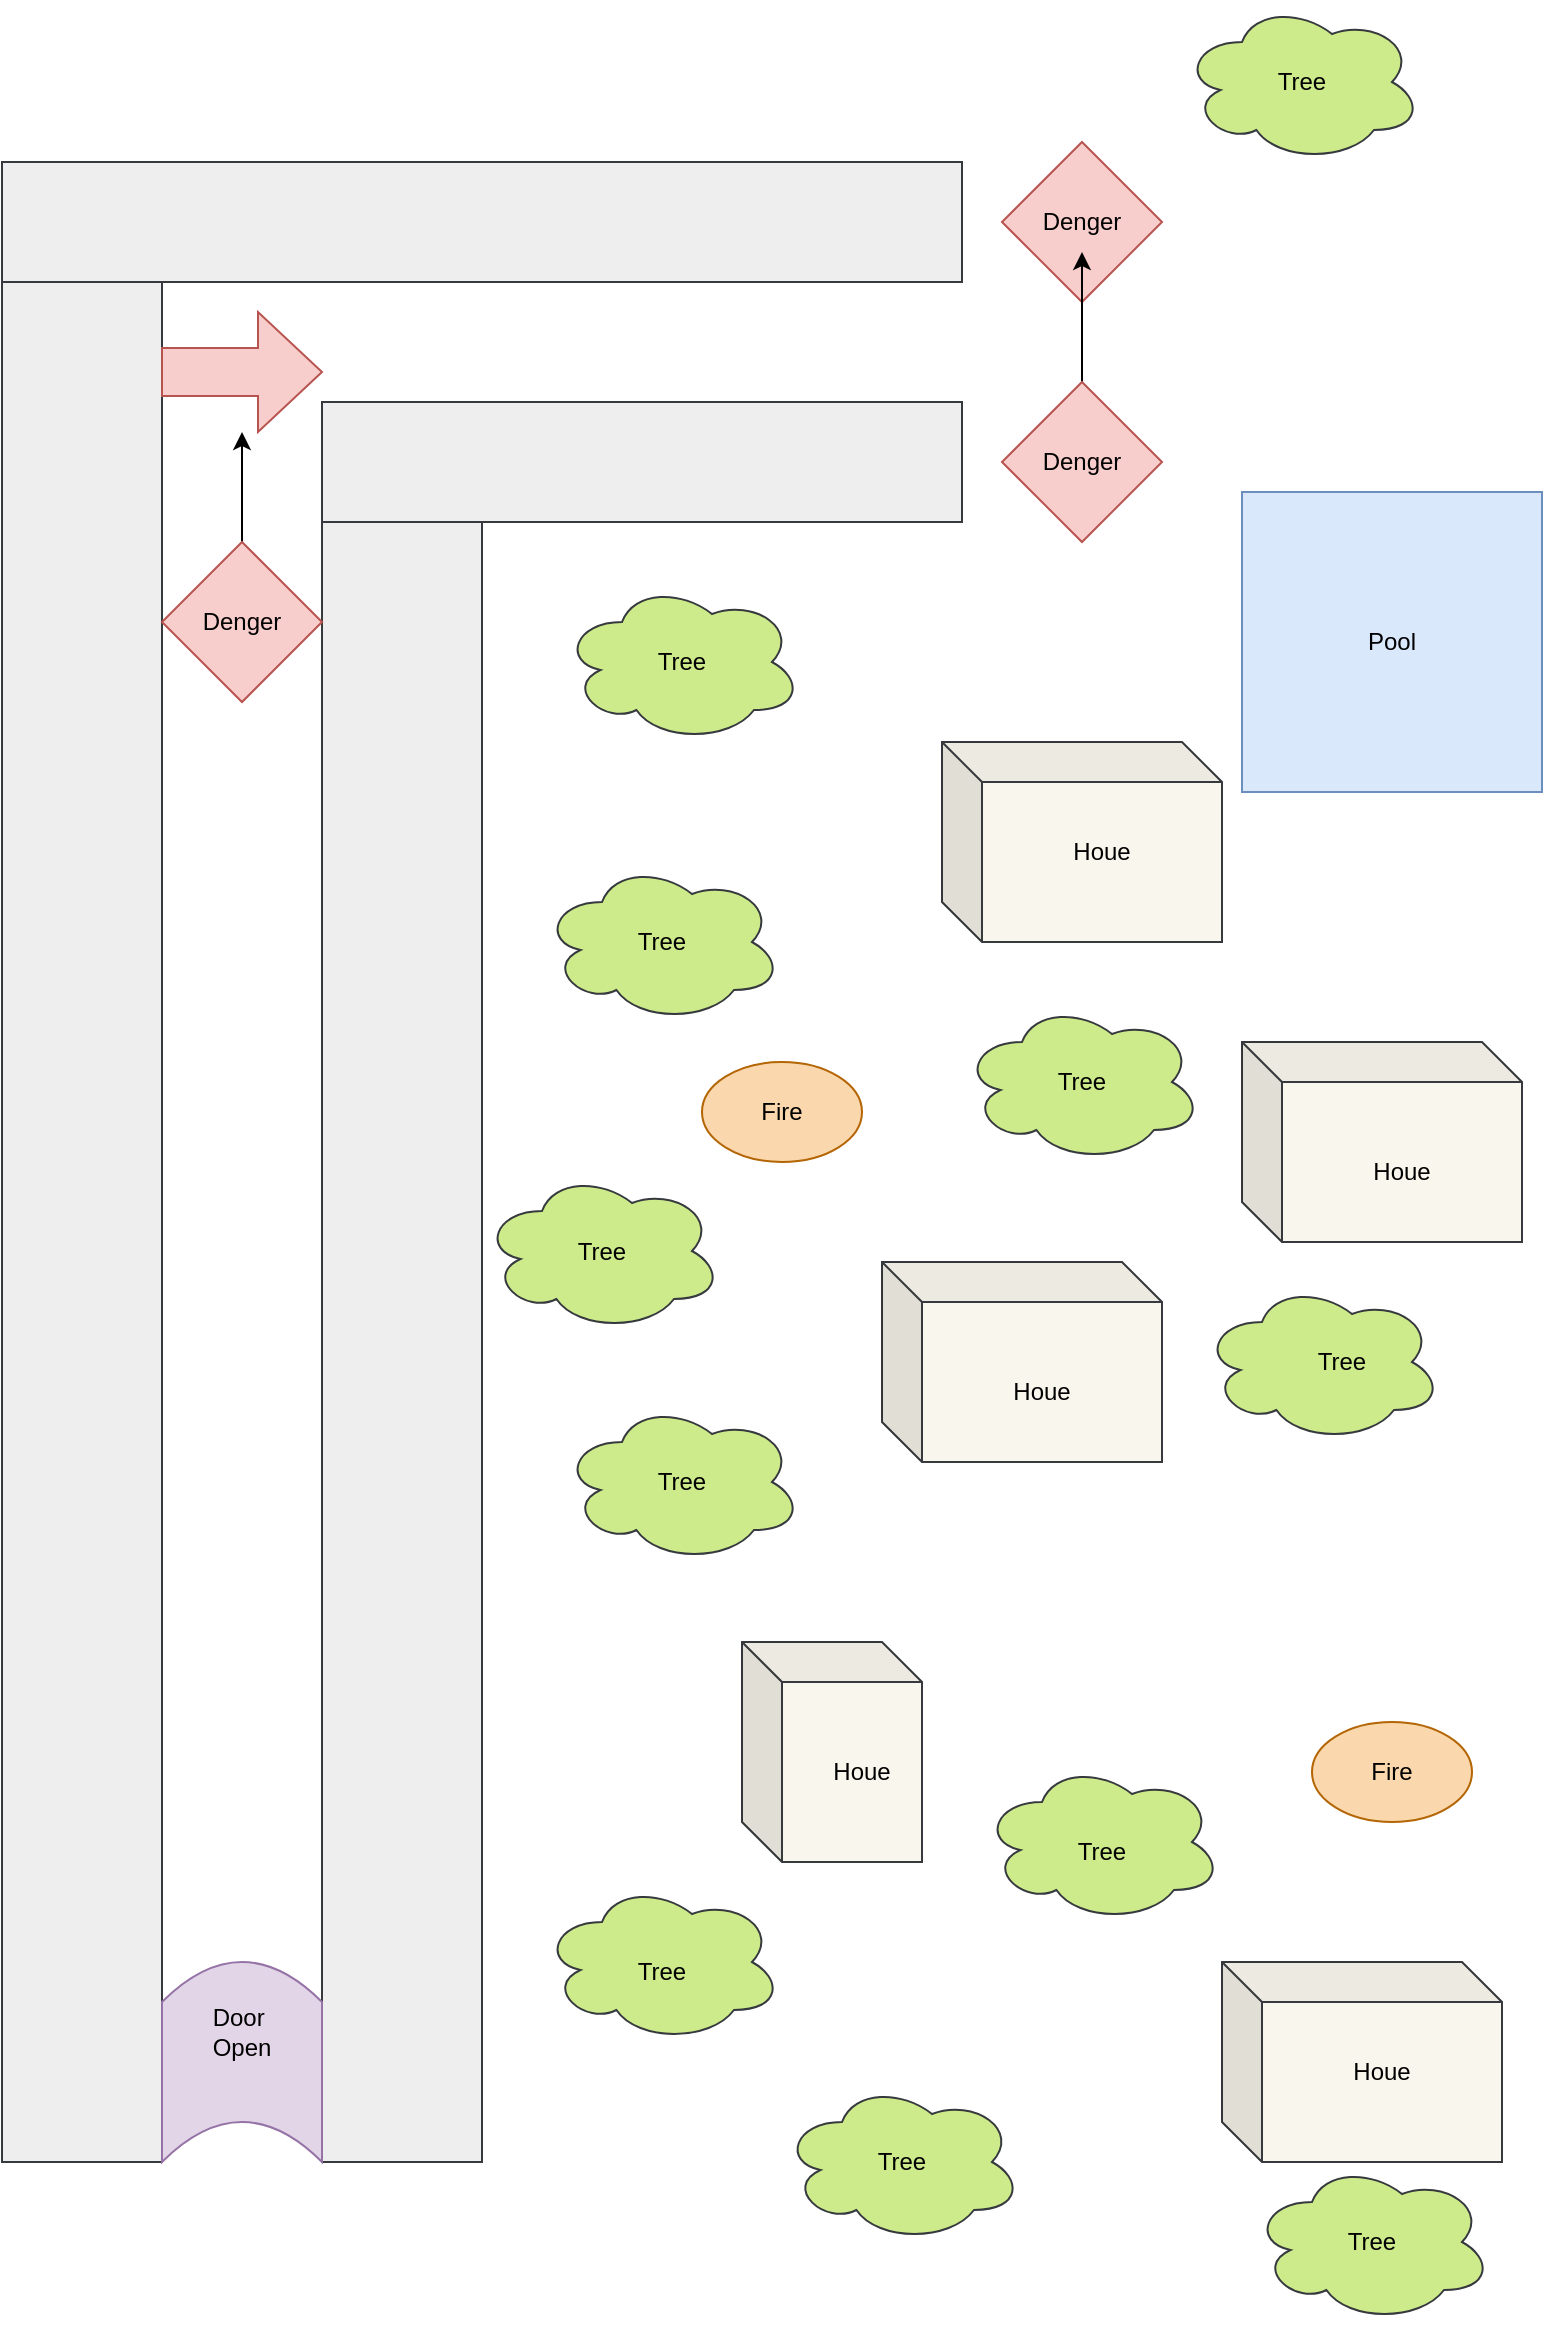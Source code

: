 <mxfile version="20.5.3" type="github">
  <diagram id="5C9xEyi9yowk1DRdj79Q" name="Location">
    <mxGraphModel dx="1422" dy="794" grid="1" gridSize="10" guides="1" tooltips="1" connect="1" arrows="1" fold="1" page="1" pageScale="1" pageWidth="827" pageHeight="1169" math="0" shadow="0">
      <root>
        <mxCell id="0" />
        <mxCell id="1" parent="0" />
        <mxCell id="ckUw0a-HAKTWJUbl3o7x-1" value="" style="rounded=0;whiteSpace=wrap;html=1;fillColor=#eeeeee;strokeColor=#36393d;" vertex="1" parent="1">
          <mxGeometry x="40" y="140" width="80" height="940" as="geometry" />
        </mxCell>
        <mxCell id="ckUw0a-HAKTWJUbl3o7x-2" value="" style="rounded=0;whiteSpace=wrap;html=1;fillColor=#eeeeee;strokeColor=#36393d;" vertex="1" parent="1">
          <mxGeometry x="200" y="240" width="80" height="840" as="geometry" />
        </mxCell>
        <mxCell id="ckUw0a-HAKTWJUbl3o7x-3" value="" style="rounded=0;whiteSpace=wrap;html=1;fillColor=#eeeeee;strokeColor=#36393d;" vertex="1" parent="1">
          <mxGeometry x="40" y="80" width="480" height="60" as="geometry" />
        </mxCell>
        <mxCell id="ckUw0a-HAKTWJUbl3o7x-4" value="" style="rounded=0;whiteSpace=wrap;html=1;fillColor=#eeeeee;strokeColor=#36393d;" vertex="1" parent="1">
          <mxGeometry x="200" y="200" width="320" height="60" as="geometry" />
        </mxCell>
        <mxCell id="ckUw0a-HAKTWJUbl3o7x-5" value="" style="shape=dataStorage;whiteSpace=wrap;html=1;fixedSize=1;rotation=90;fillColor=#e1d5e7;strokeColor=#9673a6;" vertex="1" parent="1">
          <mxGeometry x="110" y="990" width="100" height="80" as="geometry" />
        </mxCell>
        <mxCell id="ckUw0a-HAKTWJUbl3o7x-55" value="" style="edgeStyle=orthogonalEdgeStyle;rounded=0;orthogonalLoop=1;jettySize=auto;html=1;" edge="1" parent="1" source="ckUw0a-HAKTWJUbl3o7x-6" target="ckUw0a-HAKTWJUbl3o7x-54">
          <mxGeometry relative="1" as="geometry" />
        </mxCell>
        <mxCell id="ckUw0a-HAKTWJUbl3o7x-6" value="" style="rhombus;whiteSpace=wrap;html=1;fillColor=#f8cecc;strokeColor=#b85450;" vertex="1" parent="1">
          <mxGeometry x="120" y="270" width="80" height="80" as="geometry" />
        </mxCell>
        <mxCell id="ckUw0a-HAKTWJUbl3o7x-7" value="" style="rhombus;whiteSpace=wrap;html=1;fillColor=#f8cecc;strokeColor=#b85450;" vertex="1" parent="1">
          <mxGeometry x="540" y="70" width="80" height="80" as="geometry" />
        </mxCell>
        <mxCell id="ckUw0a-HAKTWJUbl3o7x-28" value="" style="edgeStyle=orthogonalEdgeStyle;rounded=0;orthogonalLoop=1;jettySize=auto;html=1;" edge="1" parent="1" source="ckUw0a-HAKTWJUbl3o7x-8" target="ckUw0a-HAKTWJUbl3o7x-19">
          <mxGeometry relative="1" as="geometry" />
        </mxCell>
        <mxCell id="ckUw0a-HAKTWJUbl3o7x-8" value="" style="rhombus;whiteSpace=wrap;html=1;fillColor=#f8cecc;strokeColor=#b85450;" vertex="1" parent="1">
          <mxGeometry x="540" y="190" width="80" height="80" as="geometry" />
        </mxCell>
        <mxCell id="ckUw0a-HAKTWJUbl3o7x-9" value="" style="whiteSpace=wrap;html=1;aspect=fixed;fillColor=#dae8fc;strokeColor=#6c8ebf;" vertex="1" parent="1">
          <mxGeometry x="660" y="245" width="150" height="150" as="geometry" />
        </mxCell>
        <mxCell id="ckUw0a-HAKTWJUbl3o7x-11" value="" style="shape=cube;whiteSpace=wrap;html=1;boundedLbl=1;backgroundOutline=1;darkOpacity=0.05;darkOpacity2=0.1;fillColor=#f9f7ed;strokeColor=#36393d;" vertex="1" parent="1">
          <mxGeometry x="510" y="370" width="140" height="100" as="geometry" />
        </mxCell>
        <mxCell id="ckUw0a-HAKTWJUbl3o7x-12" value="" style="shape=cube;whiteSpace=wrap;html=1;boundedLbl=1;backgroundOutline=1;darkOpacity=0.05;darkOpacity2=0.1;fillColor=#f9f7ed;strokeColor=#36393d;" vertex="1" parent="1">
          <mxGeometry x="660" y="520" width="140" height="100" as="geometry" />
        </mxCell>
        <mxCell id="ckUw0a-HAKTWJUbl3o7x-13" value="" style="shape=cube;whiteSpace=wrap;html=1;boundedLbl=1;backgroundOutline=1;darkOpacity=0.05;darkOpacity2=0.1;fillColor=#f9f7ed;strokeColor=#36393d;" vertex="1" parent="1">
          <mxGeometry x="480" y="630" width="140" height="100" as="geometry" />
        </mxCell>
        <mxCell id="ckUw0a-HAKTWJUbl3o7x-14" value="" style="shape=cube;whiteSpace=wrap;html=1;boundedLbl=1;backgroundOutline=1;darkOpacity=0.05;darkOpacity2=0.1;fillColor=#f9f7ed;strokeColor=#36393d;" vertex="1" parent="1">
          <mxGeometry x="650" y="980" width="140" height="100" as="geometry" />
        </mxCell>
        <mxCell id="ckUw0a-HAKTWJUbl3o7x-15" value="" style="shape=cube;whiteSpace=wrap;html=1;boundedLbl=1;backgroundOutline=1;darkOpacity=0.05;darkOpacity2=0.1;fillColor=#f9f7ed;strokeColor=#36393d;" vertex="1" parent="1">
          <mxGeometry x="410" y="820" width="90" height="110" as="geometry" />
        </mxCell>
        <mxCell id="ckUw0a-HAKTWJUbl3o7x-16" value="Door&amp;nbsp;&lt;br&gt;Open" style="text;html=1;strokeColor=none;fillColor=none;align=center;verticalAlign=middle;whiteSpace=wrap;rounded=0;" vertex="1" parent="1">
          <mxGeometry x="130" y="1000" width="60" height="30" as="geometry" />
        </mxCell>
        <mxCell id="ckUw0a-HAKTWJUbl3o7x-17" value="Denger" style="text;html=1;strokeColor=none;fillColor=none;align=center;verticalAlign=middle;whiteSpace=wrap;rounded=0;" vertex="1" parent="1">
          <mxGeometry x="130" y="295" width="60" height="30" as="geometry" />
        </mxCell>
        <mxCell id="ckUw0a-HAKTWJUbl3o7x-18" value="Denger" style="text;html=1;strokeColor=none;fillColor=none;align=center;verticalAlign=middle;whiteSpace=wrap;rounded=0;" vertex="1" parent="1">
          <mxGeometry x="550" y="215" width="60" height="30" as="geometry" />
        </mxCell>
        <mxCell id="ckUw0a-HAKTWJUbl3o7x-19" value="Denger" style="text;html=1;strokeColor=none;fillColor=none;align=center;verticalAlign=middle;whiteSpace=wrap;rounded=0;" vertex="1" parent="1">
          <mxGeometry x="550" y="95" width="60" height="30" as="geometry" />
        </mxCell>
        <mxCell id="ckUw0a-HAKTWJUbl3o7x-20" value="Houe" style="text;html=1;strokeColor=none;fillColor=none;align=center;verticalAlign=middle;whiteSpace=wrap;rounded=0;" vertex="1" parent="1">
          <mxGeometry x="560" y="410" width="60" height="30" as="geometry" />
        </mxCell>
        <mxCell id="ckUw0a-HAKTWJUbl3o7x-21" value="Houe" style="text;html=1;strokeColor=none;fillColor=none;align=center;verticalAlign=middle;whiteSpace=wrap;rounded=0;" vertex="1" parent="1">
          <mxGeometry x="710" y="570" width="60" height="30" as="geometry" />
        </mxCell>
        <mxCell id="ckUw0a-HAKTWJUbl3o7x-22" value="Houe" style="text;html=1;strokeColor=none;fillColor=none;align=center;verticalAlign=middle;whiteSpace=wrap;rounded=0;" vertex="1" parent="1">
          <mxGeometry x="530" y="680" width="60" height="30" as="geometry" />
        </mxCell>
        <mxCell id="ckUw0a-HAKTWJUbl3o7x-23" value="Houe" style="text;html=1;strokeColor=none;fillColor=none;align=center;verticalAlign=middle;whiteSpace=wrap;rounded=0;" vertex="1" parent="1">
          <mxGeometry x="440" y="870" width="60" height="30" as="geometry" />
        </mxCell>
        <mxCell id="ckUw0a-HAKTWJUbl3o7x-24" value="Houe" style="text;html=1;strokeColor=none;fillColor=none;align=center;verticalAlign=middle;whiteSpace=wrap;rounded=0;" vertex="1" parent="1">
          <mxGeometry x="700" y="1020" width="60" height="30" as="geometry" />
        </mxCell>
        <mxCell id="ckUw0a-HAKTWJUbl3o7x-25" value="" style="ellipse;whiteSpace=wrap;html=1;fillColor=#fad7ac;strokeColor=#b46504;" vertex="1" parent="1">
          <mxGeometry x="390" y="530" width="80" height="50" as="geometry" />
        </mxCell>
        <mxCell id="ckUw0a-HAKTWJUbl3o7x-26" value="" style="ellipse;whiteSpace=wrap;html=1;fillColor=#fad7ac;strokeColor=#b46504;" vertex="1" parent="1">
          <mxGeometry x="695" y="860" width="80" height="50" as="geometry" />
        </mxCell>
        <mxCell id="ckUw0a-HAKTWJUbl3o7x-29" value="" style="ellipse;shape=cloud;whiteSpace=wrap;html=1;fillColor=#cdeb8b;strokeColor=#36393d;" vertex="1" parent="1">
          <mxGeometry x="320" y="290" width="120" height="80" as="geometry" />
        </mxCell>
        <mxCell id="ckUw0a-HAKTWJUbl3o7x-30" value="" style="ellipse;shape=cloud;whiteSpace=wrap;html=1;fillColor=#cdeb8b;strokeColor=#36393d;" vertex="1" parent="1">
          <mxGeometry x="310" y="430" width="120" height="80" as="geometry" />
        </mxCell>
        <mxCell id="ckUw0a-HAKTWJUbl3o7x-31" value="" style="ellipse;shape=cloud;whiteSpace=wrap;html=1;fillColor=#cdeb8b;strokeColor=#36393d;" vertex="1" parent="1">
          <mxGeometry x="320" y="700" width="120" height="80" as="geometry" />
        </mxCell>
        <mxCell id="ckUw0a-HAKTWJUbl3o7x-32" value="" style="ellipse;shape=cloud;whiteSpace=wrap;html=1;fillColor=#cdeb8b;strokeColor=#36393d;" vertex="1" parent="1">
          <mxGeometry x="280" y="584.5" width="120" height="80" as="geometry" />
        </mxCell>
        <mxCell id="ckUw0a-HAKTWJUbl3o7x-33" value="" style="ellipse;shape=cloud;whiteSpace=wrap;html=1;fillColor=#cdeb8b;strokeColor=#36393d;" vertex="1" parent="1">
          <mxGeometry x="640" y="640" width="120" height="80" as="geometry" />
        </mxCell>
        <mxCell id="ckUw0a-HAKTWJUbl3o7x-34" value="" style="ellipse;shape=cloud;whiteSpace=wrap;html=1;fillColor=#cdeb8b;strokeColor=#36393d;" vertex="1" parent="1">
          <mxGeometry x="520" y="500" width="120" height="80" as="geometry" />
        </mxCell>
        <mxCell id="ckUw0a-HAKTWJUbl3o7x-35" value="" style="ellipse;shape=cloud;whiteSpace=wrap;html=1;fillColor=#cdeb8b;strokeColor=#36393d;" vertex="1" parent="1">
          <mxGeometry x="530" y="880" width="120" height="80" as="geometry" />
        </mxCell>
        <mxCell id="ckUw0a-HAKTWJUbl3o7x-36" value="" style="ellipse;shape=cloud;whiteSpace=wrap;html=1;fillColor=#cdeb8b;strokeColor=#36393d;" vertex="1" parent="1">
          <mxGeometry x="310" y="940" width="120" height="80" as="geometry" />
        </mxCell>
        <mxCell id="ckUw0a-HAKTWJUbl3o7x-37" value="" style="ellipse;shape=cloud;whiteSpace=wrap;html=1;fillColor=#cdeb8b;strokeColor=#36393d;" vertex="1" parent="1">
          <mxGeometry x="665" y="1080" width="120" height="80" as="geometry" />
        </mxCell>
        <mxCell id="ckUw0a-HAKTWJUbl3o7x-38" value="" style="ellipse;shape=cloud;whiteSpace=wrap;html=1;fillColor=#cdeb8b;strokeColor=#36393d;" vertex="1" parent="1">
          <mxGeometry x="430" y="1040" width="120" height="80" as="geometry" />
        </mxCell>
        <mxCell id="ckUw0a-HAKTWJUbl3o7x-39" value="" style="ellipse;shape=cloud;whiteSpace=wrap;html=1;fillColor=#cdeb8b;strokeColor=#36393d;" vertex="1" parent="1">
          <mxGeometry x="630" width="120" height="80" as="geometry" />
        </mxCell>
        <mxCell id="ckUw0a-HAKTWJUbl3o7x-40" value="Tree" style="text;html=1;strokeColor=none;fillColor=none;align=center;verticalAlign=middle;whiteSpace=wrap;rounded=0;" vertex="1" parent="1">
          <mxGeometry x="350" y="315" width="60" height="30" as="geometry" />
        </mxCell>
        <mxCell id="ckUw0a-HAKTWJUbl3o7x-41" value="Tree" style="text;html=1;strokeColor=none;fillColor=none;align=center;verticalAlign=middle;whiteSpace=wrap;rounded=0;" vertex="1" parent="1">
          <mxGeometry x="340" y="455" width="60" height="30" as="geometry" />
        </mxCell>
        <mxCell id="ckUw0a-HAKTWJUbl3o7x-42" value="Tree" style="text;html=1;strokeColor=none;fillColor=none;align=center;verticalAlign=middle;whiteSpace=wrap;rounded=0;" vertex="1" parent="1">
          <mxGeometry x="310" y="610" width="60" height="30" as="geometry" />
        </mxCell>
        <mxCell id="ckUw0a-HAKTWJUbl3o7x-43" value="Tree" style="text;html=1;strokeColor=none;fillColor=none;align=center;verticalAlign=middle;whiteSpace=wrap;rounded=0;" vertex="1" parent="1">
          <mxGeometry x="550" y="525" width="60" height="30" as="geometry" />
        </mxCell>
        <mxCell id="ckUw0a-HAKTWJUbl3o7x-44" value="Tree" style="text;html=1;strokeColor=none;fillColor=none;align=center;verticalAlign=middle;whiteSpace=wrap;rounded=0;" vertex="1" parent="1">
          <mxGeometry x="680" y="665" width="60" height="30" as="geometry" />
        </mxCell>
        <mxCell id="ckUw0a-HAKTWJUbl3o7x-45" value="Tree" style="text;html=1;strokeColor=none;fillColor=none;align=center;verticalAlign=middle;whiteSpace=wrap;rounded=0;" vertex="1" parent="1">
          <mxGeometry x="350" y="725" width="60" height="30" as="geometry" />
        </mxCell>
        <mxCell id="ckUw0a-HAKTWJUbl3o7x-46" value="Tree" style="text;html=1;strokeColor=none;fillColor=none;align=center;verticalAlign=middle;whiteSpace=wrap;rounded=0;" vertex="1" parent="1">
          <mxGeometry x="340" y="970" width="60" height="30" as="geometry" />
        </mxCell>
        <mxCell id="ckUw0a-HAKTWJUbl3o7x-47" value="Tree" style="text;html=1;strokeColor=none;fillColor=none;align=center;verticalAlign=middle;whiteSpace=wrap;rounded=0;" vertex="1" parent="1">
          <mxGeometry x="560" y="910" width="60" height="30" as="geometry" />
        </mxCell>
        <mxCell id="ckUw0a-HAKTWJUbl3o7x-48" value="Tree" style="text;html=1;strokeColor=none;fillColor=none;align=center;verticalAlign=middle;whiteSpace=wrap;rounded=0;" vertex="1" parent="1">
          <mxGeometry x="460" y="1065" width="60" height="30" as="geometry" />
        </mxCell>
        <mxCell id="ckUw0a-HAKTWJUbl3o7x-49" value="Tree" style="text;html=1;strokeColor=none;fillColor=none;align=center;verticalAlign=middle;whiteSpace=wrap;rounded=0;" vertex="1" parent="1">
          <mxGeometry x="695" y="1105" width="60" height="30" as="geometry" />
        </mxCell>
        <mxCell id="ckUw0a-HAKTWJUbl3o7x-50" value="Tree" style="text;html=1;strokeColor=none;fillColor=none;align=center;verticalAlign=middle;whiteSpace=wrap;rounded=0;" vertex="1" parent="1">
          <mxGeometry x="660" y="25" width="60" height="30" as="geometry" />
        </mxCell>
        <mxCell id="ckUw0a-HAKTWJUbl3o7x-51" value="Fire" style="text;html=1;strokeColor=none;fillColor=none;align=center;verticalAlign=middle;whiteSpace=wrap;rounded=0;" vertex="1" parent="1">
          <mxGeometry x="400" y="540" width="60" height="30" as="geometry" />
        </mxCell>
        <mxCell id="ckUw0a-HAKTWJUbl3o7x-52" value="Fire" style="text;html=1;strokeColor=none;fillColor=none;align=center;verticalAlign=middle;whiteSpace=wrap;rounded=0;" vertex="1" parent="1">
          <mxGeometry x="705" y="870" width="60" height="30" as="geometry" />
        </mxCell>
        <mxCell id="ckUw0a-HAKTWJUbl3o7x-53" value="Pool" style="text;html=1;strokeColor=none;fillColor=none;align=center;verticalAlign=middle;whiteSpace=wrap;rounded=0;" vertex="1" parent="1">
          <mxGeometry x="705" y="305" width="60" height="30" as="geometry" />
        </mxCell>
        <mxCell id="ckUw0a-HAKTWJUbl3o7x-54" value="" style="shape=singleArrow;whiteSpace=wrap;html=1;arrowWidth=0.4;arrowSize=0.4;fillColor=#f8cecc;strokeColor=#b85450;" vertex="1" parent="1">
          <mxGeometry x="120" y="155" width="80" height="60" as="geometry" />
        </mxCell>
      </root>
    </mxGraphModel>
  </diagram>
</mxfile>
